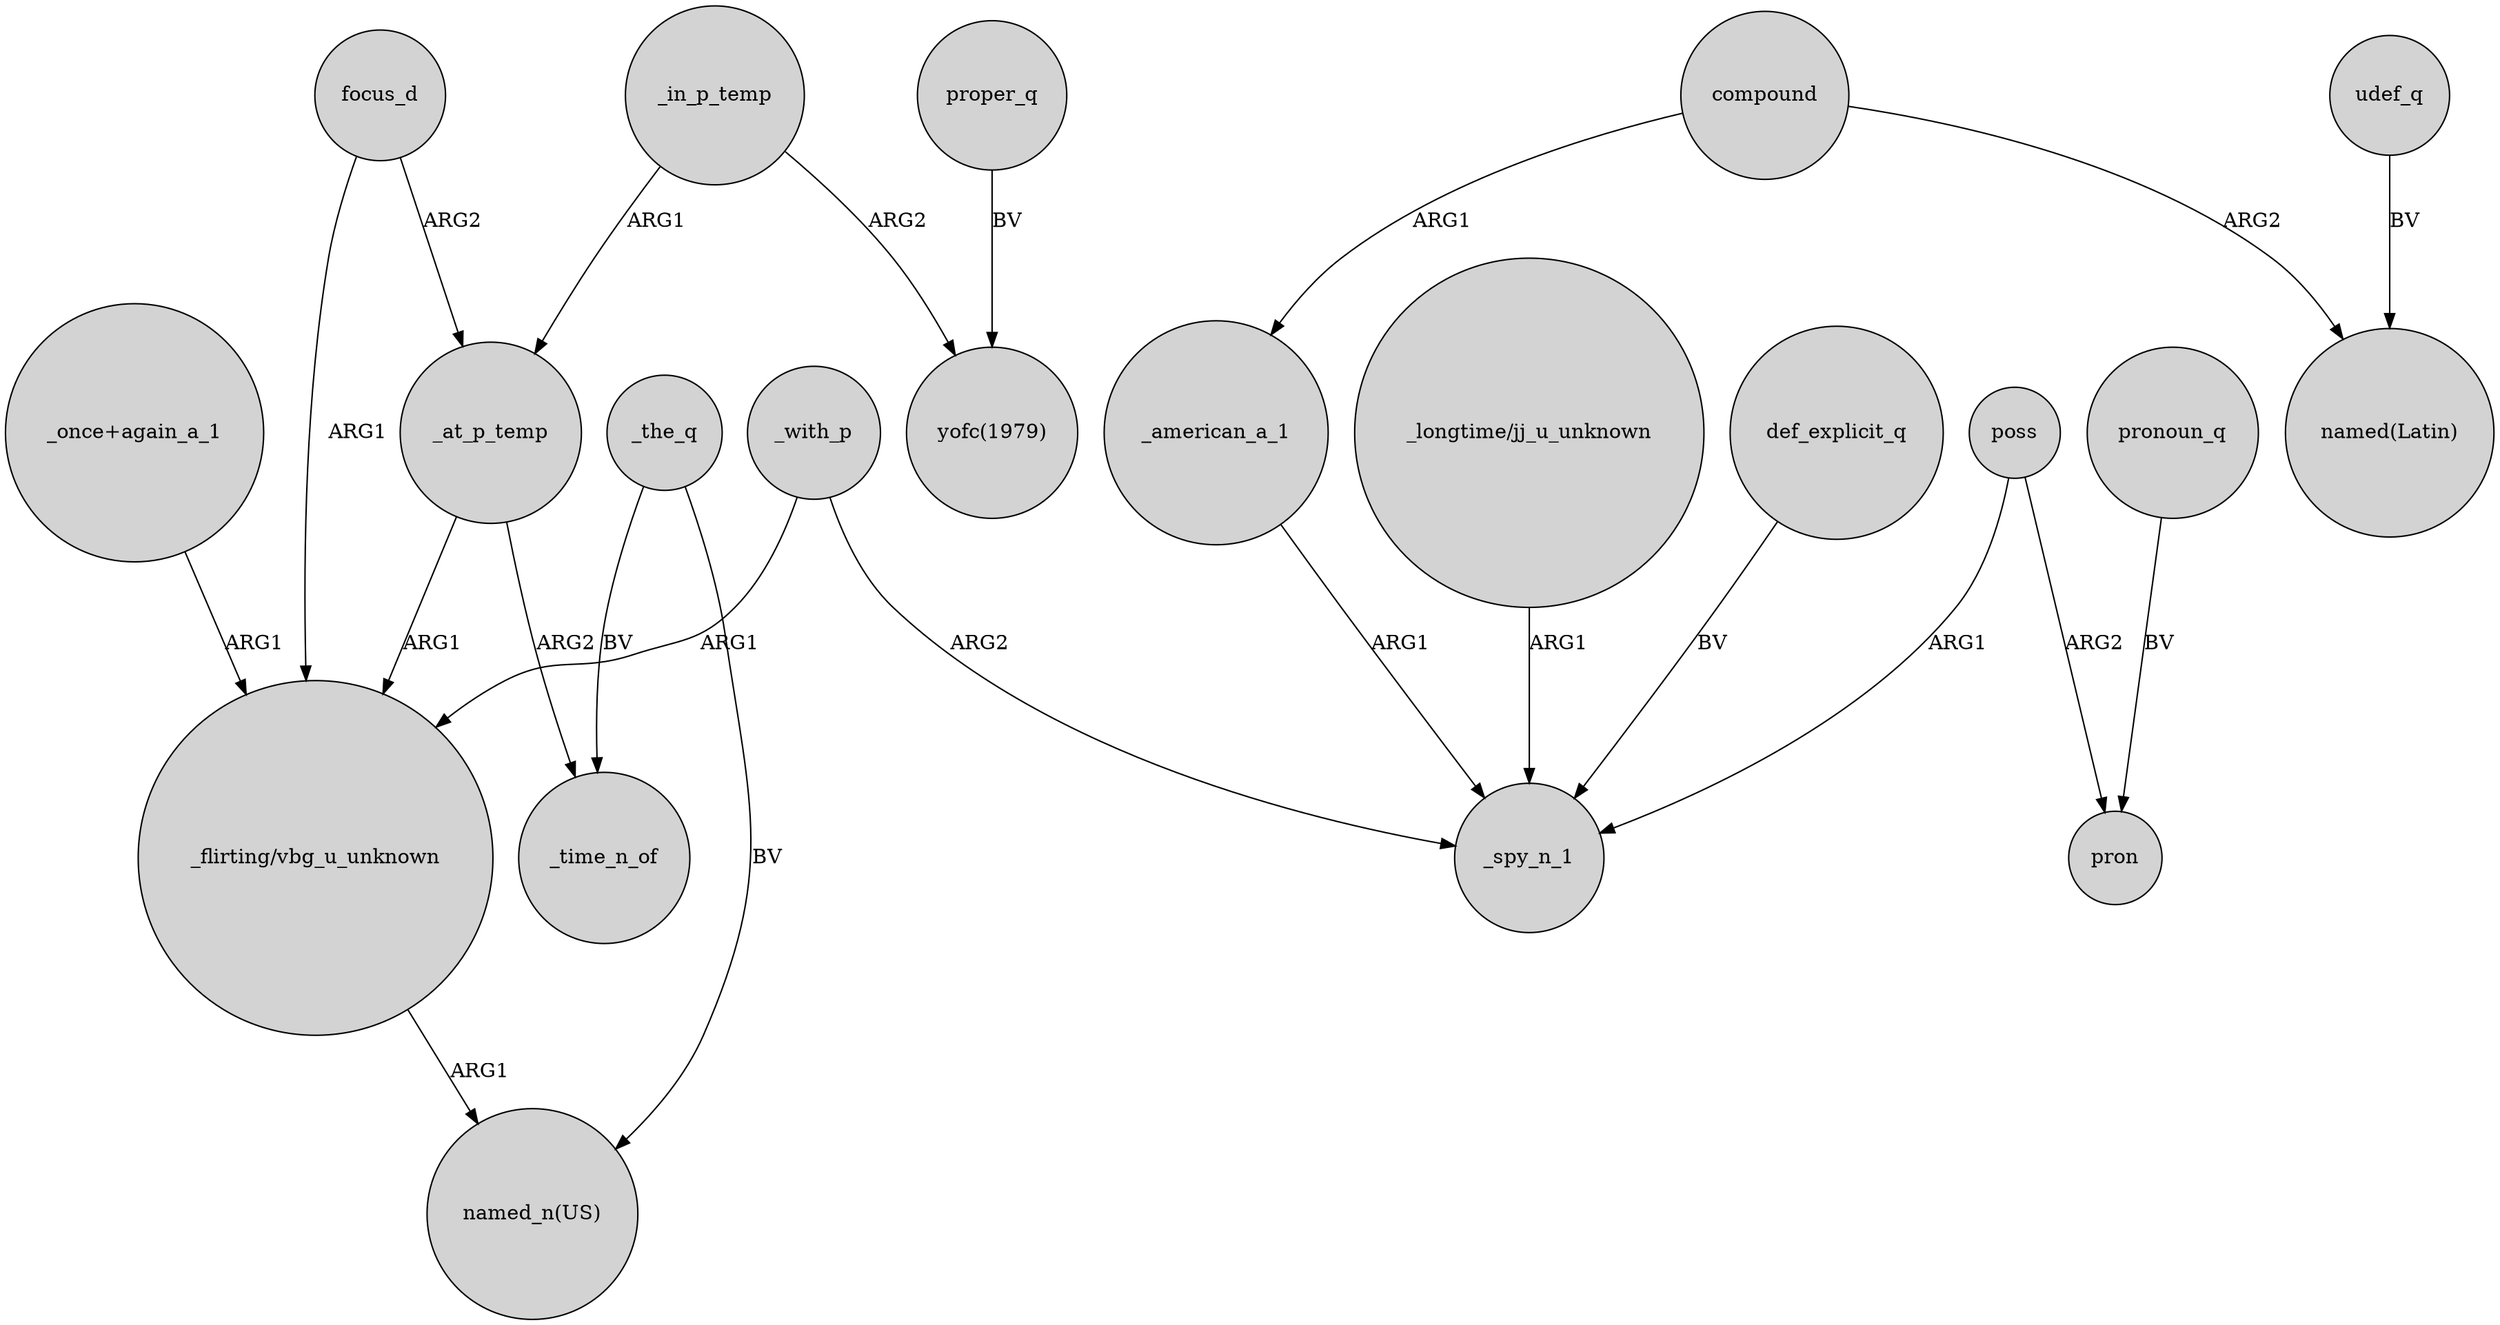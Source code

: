digraph {
	node [shape=circle style=filled]
	focus_d -> _at_p_temp [label=ARG2]
	_with_p -> _spy_n_1 [label=ARG2]
	poss -> pron [label=ARG2]
	"_once+again_a_1" -> "_flirting/vbg_u_unknown" [label=ARG1]
	_american_a_1 -> _spy_n_1 [label=ARG1]
	_at_p_temp -> _time_n_of [label=ARG2]
	def_explicit_q -> _spy_n_1 [label=BV]
	_at_p_temp -> "_flirting/vbg_u_unknown" [label=ARG1]
	compound -> _american_a_1 [label=ARG1]
	"_flirting/vbg_u_unknown" -> "named_n(US)" [label=ARG1]
	_in_p_temp -> _at_p_temp [label=ARG1]
	_the_q -> "named_n(US)" [label=BV]
	pronoun_q -> pron [label=BV]
	poss -> _spy_n_1 [label=ARG1]
	_the_q -> _time_n_of [label=BV]
	proper_q -> "yofc(1979)" [label=BV]
	"_longtime/jj_u_unknown" -> _spy_n_1 [label=ARG1]
	_with_p -> "_flirting/vbg_u_unknown" [label=ARG1]
	_in_p_temp -> "yofc(1979)" [label=ARG2]
	udef_q -> "named(Latin)" [label=BV]
	compound -> "named(Latin)" [label=ARG2]
	focus_d -> "_flirting/vbg_u_unknown" [label=ARG1]
}
